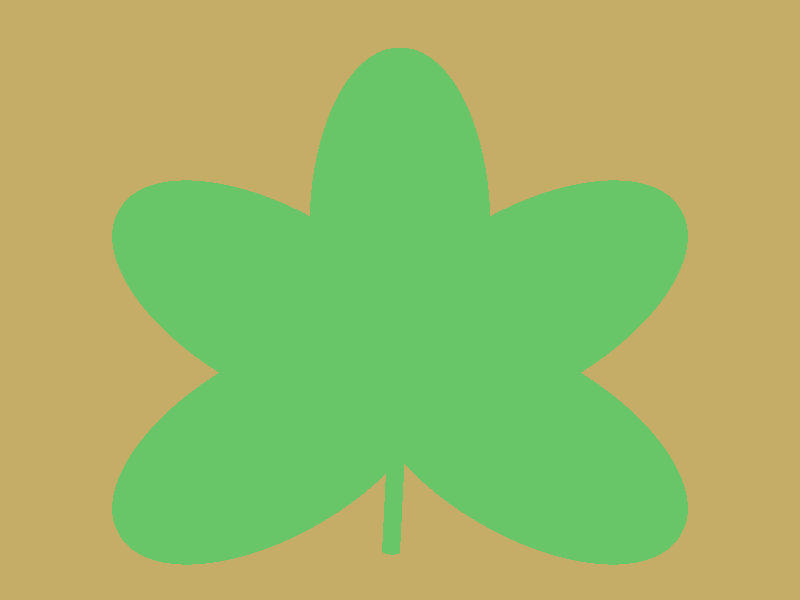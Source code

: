 // Persistence of Vision Ray Tracer Scene Description File
// File: ?.pov
// Vers: 3.1
// Desc: Basic Scene Example
// Date: mm/dd/yy
// Auth: ?[esp]
//

#version 3.1

#include "colors.inc"

global_settings
{
  assumed_gamma 1.0
}

// ----------------------------------------
camera
{
  location  <0.0, 0, -5.0>
  direction 1.5*z
  right     4/3*x
  look_at   <0.0, 0.0,  0.0>
}

background
{
 Sienna
}

light_source
{
  0*x // light's position (translated below)
  color red 1.0  green 1.0  blue 1.0  // light's color
  translate <-30, 30, -30>
}

#declare        MoitiePartieFeuille=
        intersection
                {
                cylinder { <0, -0.01, 0>, <0, 0.01, 0>, 1 }
                box { <-1, -1, -1>, <0, 1, 1> }
                }

#declare PartieFeuille=
merge
        {
        object  {MoitiePartieFeuille rotate z*-5}
        object  {MoitiePartieFeuille rotate z*-5 rotate y*180}
        scale <0.5, 0.5, 1>
        translate z*0.8
        }
        

union
        {
        object  { PartieFeuille}
        object  { PartieFeuille rotate y*60 }
        object  { PartieFeuille rotate y*-60 }
        object  { PartieFeuille rotate y*120 }
        object  { PartieFeuille rotate y*-120 }
        cylinder { 0, <-0.05, 0, -1>, 0.05 }
        rotate x*-90
        translate y*-0.4
        pigment { ForestGreen }
        rotate clock*360
        }        